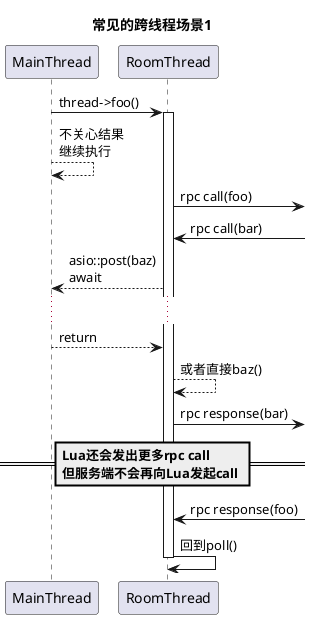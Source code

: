 @startuml

title 常见的跨线程场景1

participant MainThread as MT
participant RoomThread as RT

MT -> RT: thread->foo()

activate RT

MT --> MT: 不关心结果\n继续执行

RT ->]: rpc call(foo)

RT <-]: rpc call(bar)

RT --> MT: asio::post(baz)\nawait
...
MT --> RT: return

RT --> RT: 或者直接baz()

RT ->]: rpc response(bar)

== Lua还会发出更多rpc call\n但服务端不会再向Lua发起call ==

RT <-]: rpc response(foo)

RT -> RT: 回到poll()

deactivate RT

@enduml
